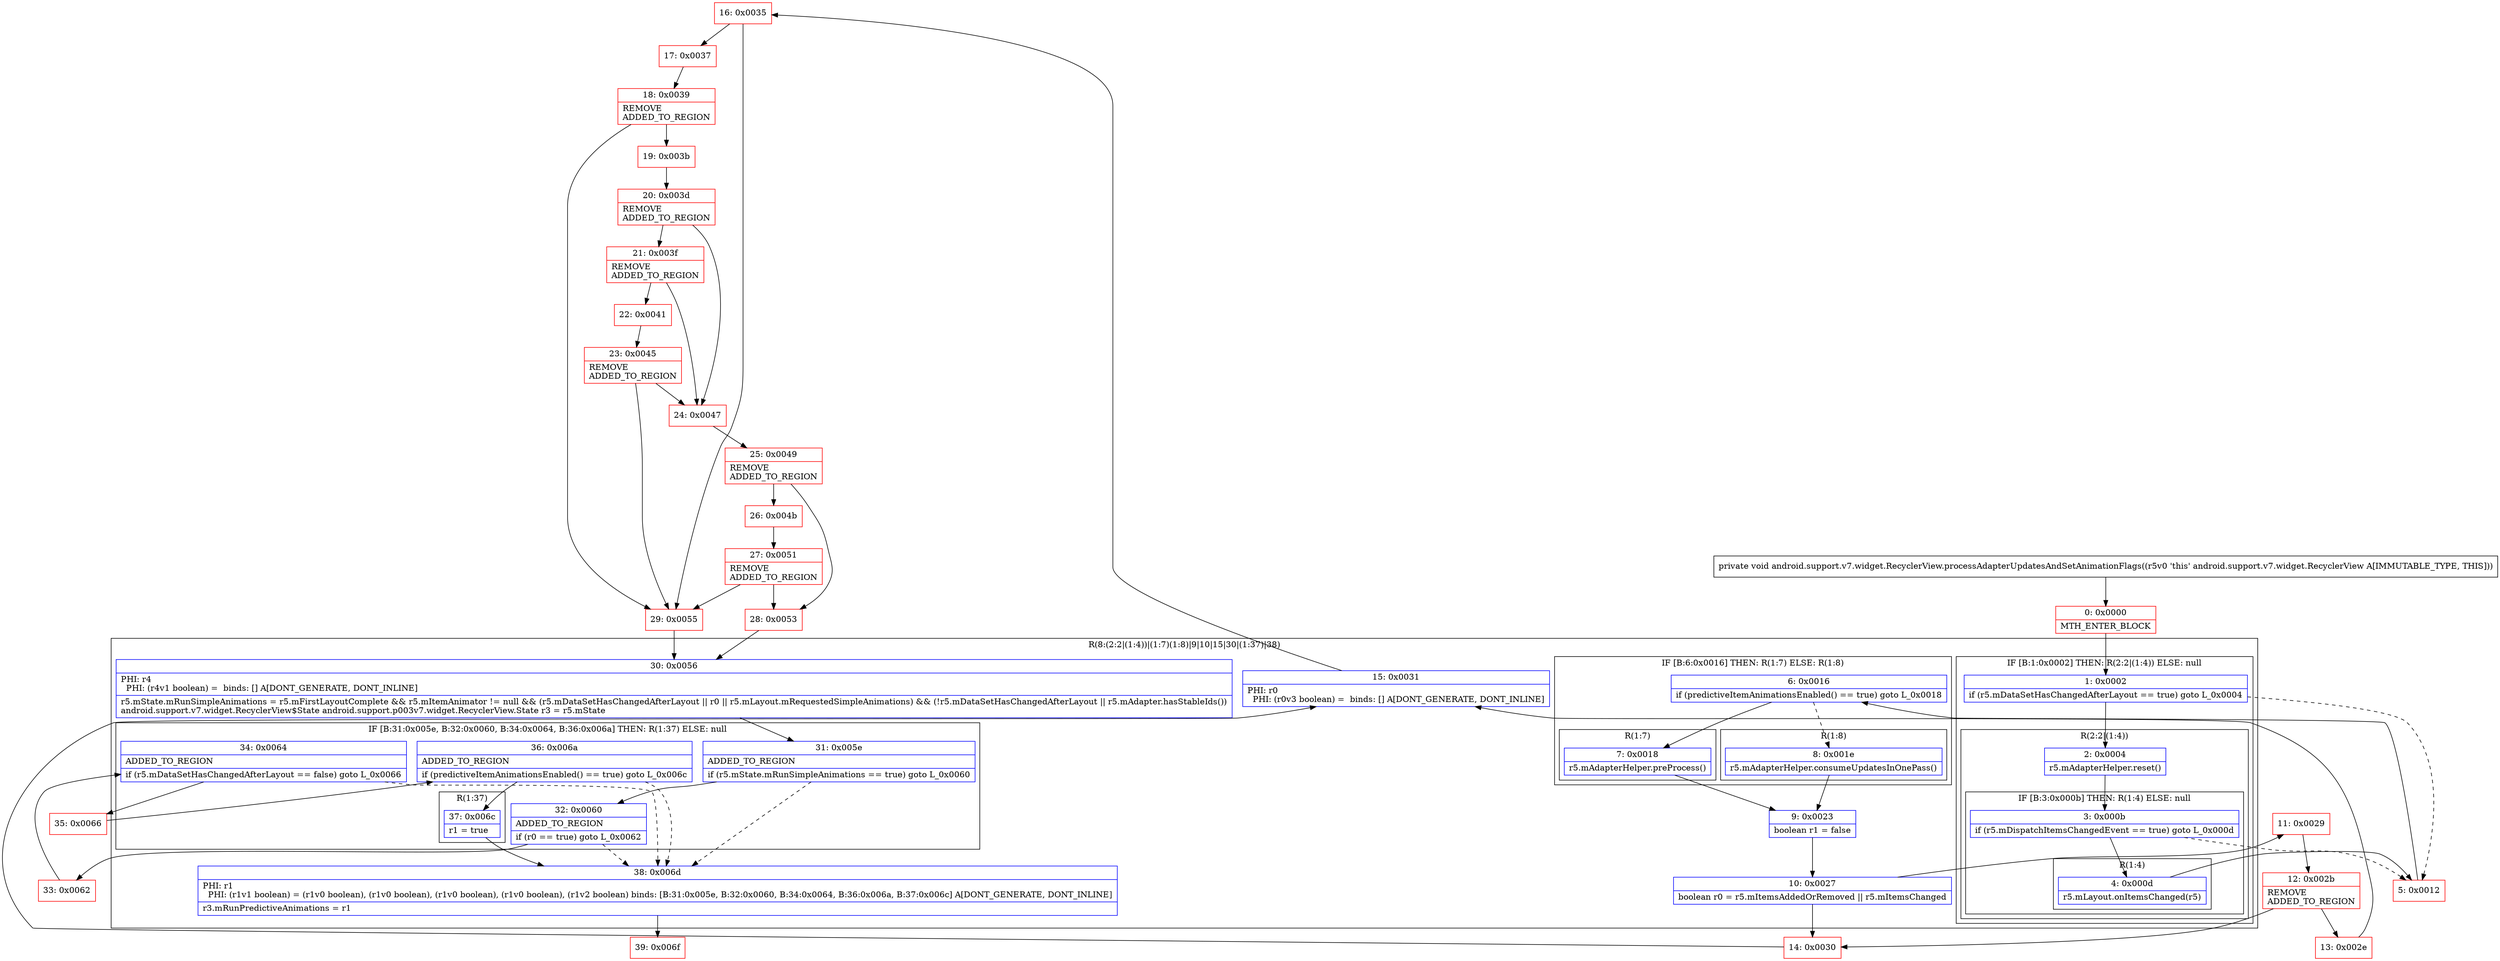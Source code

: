 digraph "CFG forandroid.support.v7.widget.RecyclerView.processAdapterUpdatesAndSetAnimationFlags()V" {
subgraph cluster_Region_2066207300 {
label = "R(8:(2:2|(1:4))|(1:7)(1:8)|9|10|15|30|(1:37)|38)";
node [shape=record,color=blue];
subgraph cluster_IfRegion_615234459 {
label = "IF [B:1:0x0002] THEN: R(2:2|(1:4)) ELSE: null";
node [shape=record,color=blue];
Node_1 [shape=record,label="{1\:\ 0x0002|if (r5.mDataSetHasChangedAfterLayout == true) goto L_0x0004\l}"];
subgraph cluster_Region_1141030946 {
label = "R(2:2|(1:4))";
node [shape=record,color=blue];
Node_2 [shape=record,label="{2\:\ 0x0004|r5.mAdapterHelper.reset()\l}"];
subgraph cluster_IfRegion_190509765 {
label = "IF [B:3:0x000b] THEN: R(1:4) ELSE: null";
node [shape=record,color=blue];
Node_3 [shape=record,label="{3\:\ 0x000b|if (r5.mDispatchItemsChangedEvent == true) goto L_0x000d\l}"];
subgraph cluster_Region_775048795 {
label = "R(1:4)";
node [shape=record,color=blue];
Node_4 [shape=record,label="{4\:\ 0x000d|r5.mLayout.onItemsChanged(r5)\l}"];
}
}
}
}
subgraph cluster_IfRegion_1463570277 {
label = "IF [B:6:0x0016] THEN: R(1:7) ELSE: R(1:8)";
node [shape=record,color=blue];
Node_6 [shape=record,label="{6\:\ 0x0016|if (predictiveItemAnimationsEnabled() == true) goto L_0x0018\l}"];
subgraph cluster_Region_99452528 {
label = "R(1:7)";
node [shape=record,color=blue];
Node_7 [shape=record,label="{7\:\ 0x0018|r5.mAdapterHelper.preProcess()\l}"];
}
subgraph cluster_Region_1509789906 {
label = "R(1:8)";
node [shape=record,color=blue];
Node_8 [shape=record,label="{8\:\ 0x001e|r5.mAdapterHelper.consumeUpdatesInOnePass()\l}"];
}
}
Node_9 [shape=record,label="{9\:\ 0x0023|boolean r1 = false\l}"];
Node_10 [shape=record,label="{10\:\ 0x0027|boolean r0 = r5.mItemsAddedOrRemoved \|\| r5.mItemsChanged\l}"];
Node_15 [shape=record,label="{15\:\ 0x0031|PHI: r0 \l  PHI: (r0v3 boolean) =  binds: [] A[DONT_GENERATE, DONT_INLINE]\l}"];
Node_30 [shape=record,label="{30\:\ 0x0056|PHI: r4 \l  PHI: (r4v1 boolean) =  binds: [] A[DONT_GENERATE, DONT_INLINE]\l|r5.mState.mRunSimpleAnimations = r5.mFirstLayoutComplete && r5.mItemAnimator != null && (r5.mDataSetHasChangedAfterLayout \|\| r0 \|\| r5.mLayout.mRequestedSimpleAnimations) && (!r5.mDataSetHasChangedAfterLayout \|\| r5.mAdapter.hasStableIds())\landroid.support.v7.widget.RecyclerView$State android.support.p003v7.widget.RecyclerView.State r3 = r5.mState\l}"];
subgraph cluster_IfRegion_1493780513 {
label = "IF [B:31:0x005e, B:32:0x0060, B:34:0x0064, B:36:0x006a] THEN: R(1:37) ELSE: null";
node [shape=record,color=blue];
Node_31 [shape=record,label="{31\:\ 0x005e|ADDED_TO_REGION\l|if (r5.mState.mRunSimpleAnimations == true) goto L_0x0060\l}"];
Node_32 [shape=record,label="{32\:\ 0x0060|ADDED_TO_REGION\l|if (r0 == true) goto L_0x0062\l}"];
Node_34 [shape=record,label="{34\:\ 0x0064|ADDED_TO_REGION\l|if (r5.mDataSetHasChangedAfterLayout == false) goto L_0x0066\l}"];
Node_36 [shape=record,label="{36\:\ 0x006a|ADDED_TO_REGION\l|if (predictiveItemAnimationsEnabled() == true) goto L_0x006c\l}"];
subgraph cluster_Region_1703918114 {
label = "R(1:37)";
node [shape=record,color=blue];
Node_37 [shape=record,label="{37\:\ 0x006c|r1 = true\l}"];
}
}
Node_38 [shape=record,label="{38\:\ 0x006d|PHI: r1 \l  PHI: (r1v1 boolean) = (r1v0 boolean), (r1v0 boolean), (r1v0 boolean), (r1v0 boolean), (r1v2 boolean) binds: [B:31:0x005e, B:32:0x0060, B:34:0x0064, B:36:0x006a, B:37:0x006c] A[DONT_GENERATE, DONT_INLINE]\l|r3.mRunPredictiveAnimations = r1\l}"];
}
Node_0 [shape=record,color=red,label="{0\:\ 0x0000|MTH_ENTER_BLOCK\l}"];
Node_5 [shape=record,color=red,label="{5\:\ 0x0012}"];
Node_11 [shape=record,color=red,label="{11\:\ 0x0029}"];
Node_12 [shape=record,color=red,label="{12\:\ 0x002b|REMOVE\lADDED_TO_REGION\l}"];
Node_13 [shape=record,color=red,label="{13\:\ 0x002e}"];
Node_14 [shape=record,color=red,label="{14\:\ 0x0030}"];
Node_16 [shape=record,color=red,label="{16\:\ 0x0035}"];
Node_17 [shape=record,color=red,label="{17\:\ 0x0037}"];
Node_18 [shape=record,color=red,label="{18\:\ 0x0039|REMOVE\lADDED_TO_REGION\l}"];
Node_19 [shape=record,color=red,label="{19\:\ 0x003b}"];
Node_20 [shape=record,color=red,label="{20\:\ 0x003d|REMOVE\lADDED_TO_REGION\l}"];
Node_21 [shape=record,color=red,label="{21\:\ 0x003f|REMOVE\lADDED_TO_REGION\l}"];
Node_22 [shape=record,color=red,label="{22\:\ 0x0041}"];
Node_23 [shape=record,color=red,label="{23\:\ 0x0045|REMOVE\lADDED_TO_REGION\l}"];
Node_24 [shape=record,color=red,label="{24\:\ 0x0047}"];
Node_25 [shape=record,color=red,label="{25\:\ 0x0049|REMOVE\lADDED_TO_REGION\l}"];
Node_26 [shape=record,color=red,label="{26\:\ 0x004b}"];
Node_27 [shape=record,color=red,label="{27\:\ 0x0051|REMOVE\lADDED_TO_REGION\l}"];
Node_28 [shape=record,color=red,label="{28\:\ 0x0053}"];
Node_29 [shape=record,color=red,label="{29\:\ 0x0055}"];
Node_33 [shape=record,color=red,label="{33\:\ 0x0062}"];
Node_35 [shape=record,color=red,label="{35\:\ 0x0066}"];
Node_39 [shape=record,color=red,label="{39\:\ 0x006f}"];
MethodNode[shape=record,label="{private void android.support.v7.widget.RecyclerView.processAdapterUpdatesAndSetAnimationFlags((r5v0 'this' android.support.v7.widget.RecyclerView A[IMMUTABLE_TYPE, THIS])) }"];
MethodNode -> Node_0;
Node_1 -> Node_2;
Node_1 -> Node_5[style=dashed];
Node_2 -> Node_3;
Node_3 -> Node_4;
Node_3 -> Node_5[style=dashed];
Node_4 -> Node_5;
Node_6 -> Node_7;
Node_6 -> Node_8[style=dashed];
Node_7 -> Node_9;
Node_8 -> Node_9;
Node_9 -> Node_10;
Node_10 -> Node_11;
Node_10 -> Node_14;
Node_15 -> Node_16;
Node_30 -> Node_31;
Node_31 -> Node_32;
Node_31 -> Node_38[style=dashed];
Node_32 -> Node_33;
Node_32 -> Node_38[style=dashed];
Node_34 -> Node_35;
Node_34 -> Node_38[style=dashed];
Node_36 -> Node_37;
Node_36 -> Node_38[style=dashed];
Node_37 -> Node_38;
Node_38 -> Node_39;
Node_0 -> Node_1;
Node_5 -> Node_6;
Node_11 -> Node_12;
Node_12 -> Node_13;
Node_12 -> Node_14;
Node_13 -> Node_15;
Node_14 -> Node_15;
Node_16 -> Node_17;
Node_16 -> Node_29;
Node_17 -> Node_18;
Node_18 -> Node_19;
Node_18 -> Node_29;
Node_19 -> Node_20;
Node_20 -> Node_21;
Node_20 -> Node_24;
Node_21 -> Node_22;
Node_21 -> Node_24;
Node_22 -> Node_23;
Node_23 -> Node_24;
Node_23 -> Node_29;
Node_24 -> Node_25;
Node_25 -> Node_26;
Node_25 -> Node_28;
Node_26 -> Node_27;
Node_27 -> Node_28;
Node_27 -> Node_29;
Node_28 -> Node_30;
Node_29 -> Node_30;
Node_33 -> Node_34;
Node_35 -> Node_36;
}

